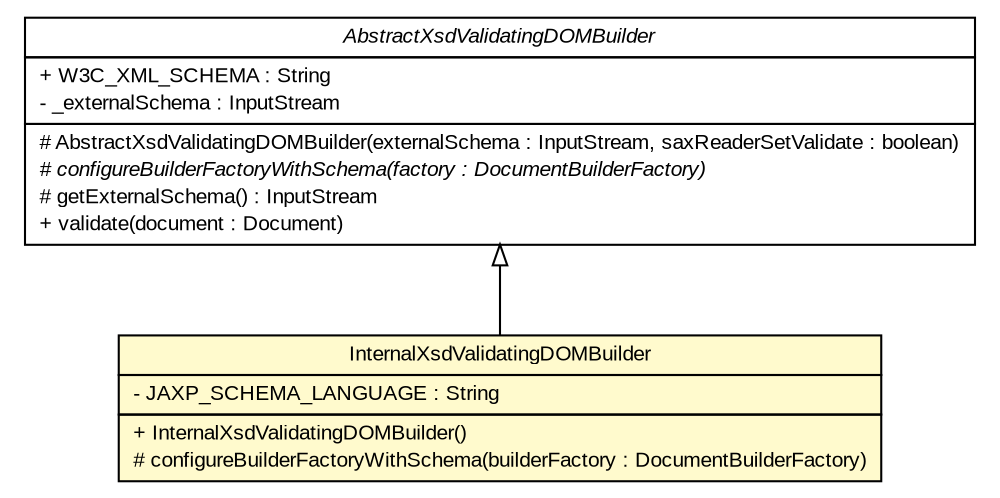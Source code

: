 #!/usr/local/bin/dot
#
# Class diagram 
# Generated by UMLGraph version R5_6_6-6-g3bdff0 (http://www.umlgraph.org/)
#

digraph G {
	edge [fontname="arial",fontsize=10,labelfontname="arial",labelfontsize=10];
	node [fontname="arial",fontsize=10,shape=plaintext];
	nodesep=0.25;
	ranksep=0.5;
	// org.tanjakostic.jcleancim.xml.InternalXsdValidatingDOMBuilder
	c122221 [label=<<table title="org.tanjakostic.jcleancim.xml.InternalXsdValidatingDOMBuilder" border="0" cellborder="1" cellspacing="0" cellpadding="2" port="p" bgcolor="lemonChiffon" href="./InternalXsdValidatingDOMBuilder.html">
		<tr><td><table border="0" cellspacing="0" cellpadding="1">
<tr><td align="center" balign="center"> InternalXsdValidatingDOMBuilder </td></tr>
		</table></td></tr>
		<tr><td><table border="0" cellspacing="0" cellpadding="1">
<tr><td align="left" balign="left"> - JAXP_SCHEMA_LANGUAGE : String </td></tr>
		</table></td></tr>
		<tr><td><table border="0" cellspacing="0" cellpadding="1">
<tr><td align="left" balign="left"> + InternalXsdValidatingDOMBuilder() </td></tr>
<tr><td align="left" balign="left"> # configureBuilderFactoryWithSchema(builderFactory : DocumentBuilderFactory) </td></tr>
		</table></td></tr>
		</table>>, URL="./InternalXsdValidatingDOMBuilder.html", fontname="arial", fontcolor="black", fontsize=10.0];
	// org.tanjakostic.jcleancim.xml.AbstractXsdValidatingDOMBuilder
	c122226 [label=<<table title="org.tanjakostic.jcleancim.xml.AbstractXsdValidatingDOMBuilder" border="0" cellborder="1" cellspacing="0" cellpadding="2" port="p" href="./AbstractXsdValidatingDOMBuilder.html">
		<tr><td><table border="0" cellspacing="0" cellpadding="1">
<tr><td align="center" balign="center"><font face="Arial Italic"> AbstractXsdValidatingDOMBuilder </font></td></tr>
		</table></td></tr>
		<tr><td><table border="0" cellspacing="0" cellpadding="1">
<tr><td align="left" balign="left"> + W3C_XML_SCHEMA : String </td></tr>
<tr><td align="left" balign="left"> - _externalSchema : InputStream </td></tr>
		</table></td></tr>
		<tr><td><table border="0" cellspacing="0" cellpadding="1">
<tr><td align="left" balign="left"> # AbstractXsdValidatingDOMBuilder(externalSchema : InputStream, saxReaderSetValidate : boolean) </td></tr>
<tr><td align="left" balign="left"><font face="Arial Italic" point-size="10.0"> # configureBuilderFactoryWithSchema(factory : DocumentBuilderFactory) </font></td></tr>
<tr><td align="left" balign="left"> # getExternalSchema() : InputStream </td></tr>
<tr><td align="left" balign="left"> + validate(document : Document) </td></tr>
		</table></td></tr>
		</table>>, URL="./AbstractXsdValidatingDOMBuilder.html", fontname="arial", fontcolor="black", fontsize=10.0];
	//org.tanjakostic.jcleancim.xml.InternalXsdValidatingDOMBuilder extends org.tanjakostic.jcleancim.xml.AbstractXsdValidatingDOMBuilder
	c122226:p -> c122221:p [dir=back,arrowtail=empty];
}

